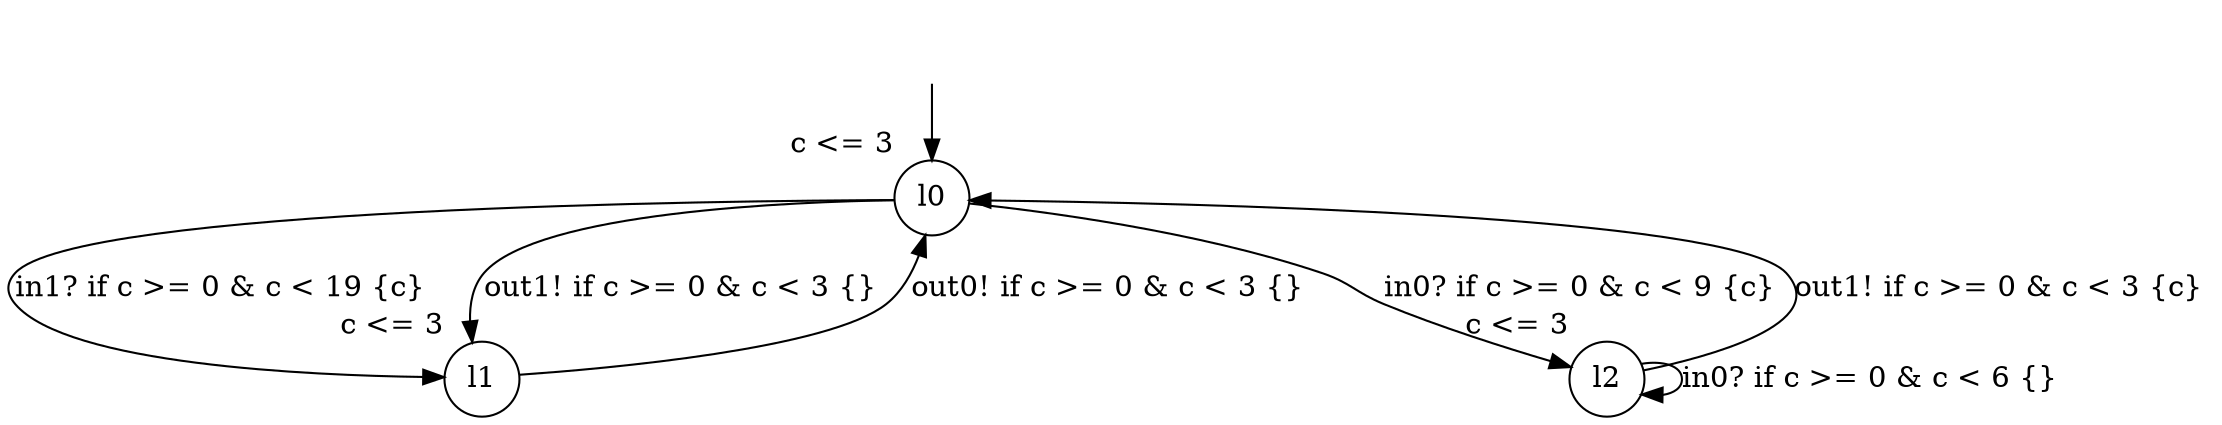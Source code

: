 digraph g {
__start0 [label="" shape="none"];
l0 [shape="circle" margin=0 label="l0", xlabel="c <= 3"];
l1 [shape="circle" margin=0 label="l1", xlabel="c <= 3"];
l2 [shape="circle" margin=0 label="l2", xlabel="c <= 3"];
l0 -> l2 [label="in0? if c >= 0 & c < 9 {c} "];
l0 -> l1 [label="in1? if c >= 0 & c < 19 {c} "];
l0 -> l1 [label="out1! if c >= 0 & c < 3 {} "];
l1 -> l0 [label="out0! if c >= 0 & c < 3 {} "];
l2 -> l2 [label="in0? if c >= 0 & c < 6 {} "];
l2 -> l0 [label="out1! if c >= 0 & c < 3 {c} "];
__start0 -> l0;
}
